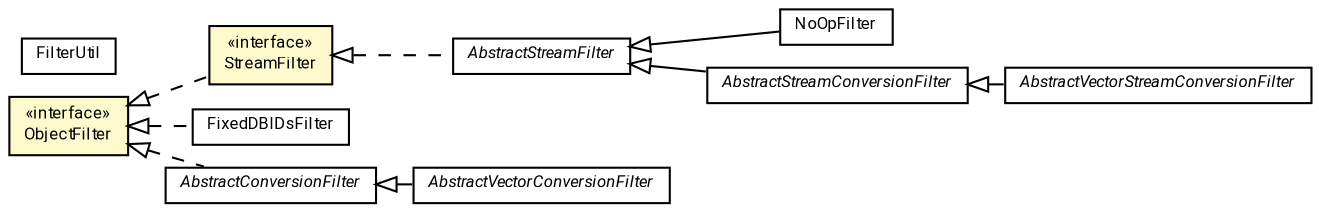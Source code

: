 #!/usr/local/bin/dot
#
# Class diagram 
# Generated by UMLGraph version R5_7_2-60-g0e99a6 (http://www.spinellis.gr/umlgraph/)
#

digraph G {
	graph [fontnames="svg"]
	edge [fontname="Roboto",fontsize=7,labelfontname="Roboto",labelfontsize=7,color="black"];
	node [fontname="Roboto",fontcolor="black",fontsize=8,shape=plaintext,margin=0,width=0,height=0];
	nodesep=0.15;
	ranksep=0.25;
	rankdir=LR;
	// de.lmu.ifi.dbs.elki.datasource.filter.ObjectFilter
	c388005 [label=<<table title="de.lmu.ifi.dbs.elki.datasource.filter.ObjectFilter" border="0" cellborder="1" cellspacing="0" cellpadding="2" bgcolor="LemonChiffon" href="ObjectFilter.html" target="_parent">
		<tr><td><table border="0" cellspacing="0" cellpadding="1">
		<tr><td align="center" balign="center"> &#171;interface&#187; </td></tr>
		<tr><td align="center" balign="center"> <font face="Roboto">ObjectFilter</font> </td></tr>
		</table></td></tr>
		</table>>, URL="ObjectFilter.html"];
	// de.lmu.ifi.dbs.elki.datasource.filter.StreamFilter
	c388006 [label=<<table title="de.lmu.ifi.dbs.elki.datasource.filter.StreamFilter" border="0" cellborder="1" cellspacing="0" cellpadding="2" bgcolor="LemonChiffon" href="StreamFilter.html" target="_parent">
		<tr><td><table border="0" cellspacing="0" cellpadding="1">
		<tr><td align="center" balign="center"> &#171;interface&#187; </td></tr>
		<tr><td align="center" balign="center"> <font face="Roboto">StreamFilter</font> </td></tr>
		</table></td></tr>
		</table>>, URL="StreamFilter.html"];
	// de.lmu.ifi.dbs.elki.datasource.filter.AbstractStreamFilter
	c389495 [label=<<table title="de.lmu.ifi.dbs.elki.datasource.filter.AbstractStreamFilter" border="0" cellborder="1" cellspacing="0" cellpadding="2" href="AbstractStreamFilter.html" target="_parent">
		<tr><td><table border="0" cellspacing="0" cellpadding="1">
		<tr><td align="center" balign="center"> <font face="Roboto"><i>AbstractStreamFilter</i></font> </td></tr>
		</table></td></tr>
		</table>>, URL="AbstractStreamFilter.html"];
	// de.lmu.ifi.dbs.elki.datasource.filter.FixedDBIDsFilter
	c389496 [label=<<table title="de.lmu.ifi.dbs.elki.datasource.filter.FixedDBIDsFilter" border="0" cellborder="1" cellspacing="0" cellpadding="2" href="FixedDBIDsFilter.html" target="_parent">
		<tr><td><table border="0" cellspacing="0" cellpadding="1">
		<tr><td align="center" balign="center"> <font face="Roboto">FixedDBIDsFilter</font> </td></tr>
		</table></td></tr>
		</table>>, URL="FixedDBIDsFilter.html"];
	// de.lmu.ifi.dbs.elki.datasource.filter.NoOpFilter
	c389498 [label=<<table title="de.lmu.ifi.dbs.elki.datasource.filter.NoOpFilter" border="0" cellborder="1" cellspacing="0" cellpadding="2" href="NoOpFilter.html" target="_parent">
		<tr><td><table border="0" cellspacing="0" cellpadding="1">
		<tr><td align="center" balign="center"> <font face="Roboto">NoOpFilter</font> </td></tr>
		</table></td></tr>
		</table>>, URL="NoOpFilter.html"];
	// de.lmu.ifi.dbs.elki.datasource.filter.AbstractVectorStreamConversionFilter<I, O extends de.lmu.ifi.dbs.elki.data.NumberVector>
	c389499 [label=<<table title="de.lmu.ifi.dbs.elki.datasource.filter.AbstractVectorStreamConversionFilter" border="0" cellborder="1" cellspacing="0" cellpadding="2" href="AbstractVectorStreamConversionFilter.html" target="_parent">
		<tr><td><table border="0" cellspacing="0" cellpadding="1">
		<tr><td align="center" balign="center"> <font face="Roboto"><i>AbstractVectorStreamConversionFilter</i></font> </td></tr>
		</table></td></tr>
		</table>>, URL="AbstractVectorStreamConversionFilter.html"];
	// de.lmu.ifi.dbs.elki.datasource.filter.AbstractStreamConversionFilter<I, O>
	c389521 [label=<<table title="de.lmu.ifi.dbs.elki.datasource.filter.AbstractStreamConversionFilter" border="0" cellborder="1" cellspacing="0" cellpadding="2" href="AbstractStreamConversionFilter.html" target="_parent">
		<tr><td><table border="0" cellspacing="0" cellpadding="1">
		<tr><td align="center" balign="center"> <font face="Roboto"><i>AbstractStreamConversionFilter</i></font> </td></tr>
		</table></td></tr>
		</table>>, URL="AbstractStreamConversionFilter.html"];
	// de.lmu.ifi.dbs.elki.datasource.filter.AbstractVectorConversionFilter<I, O extends de.lmu.ifi.dbs.elki.data.NumberVector>
	c389522 [label=<<table title="de.lmu.ifi.dbs.elki.datasource.filter.AbstractVectorConversionFilter" border="0" cellborder="1" cellspacing="0" cellpadding="2" href="AbstractVectorConversionFilter.html" target="_parent">
		<tr><td><table border="0" cellspacing="0" cellpadding="1">
		<tr><td align="center" balign="center"> <font face="Roboto"><i>AbstractVectorConversionFilter</i></font> </td></tr>
		</table></td></tr>
		</table>>, URL="AbstractVectorConversionFilter.html"];
	// de.lmu.ifi.dbs.elki.datasource.filter.FilterUtil
	c389523 [label=<<table title="de.lmu.ifi.dbs.elki.datasource.filter.FilterUtil" border="0" cellborder="1" cellspacing="0" cellpadding="2" href="FilterUtil.html" target="_parent">
		<tr><td><table border="0" cellspacing="0" cellpadding="1">
		<tr><td align="center" balign="center"> <font face="Roboto">FilterUtil</font> </td></tr>
		</table></td></tr>
		</table>>, URL="FilterUtil.html"];
	// de.lmu.ifi.dbs.elki.datasource.filter.AbstractConversionFilter<I, O>
	c389544 [label=<<table title="de.lmu.ifi.dbs.elki.datasource.filter.AbstractConversionFilter" border="0" cellborder="1" cellspacing="0" cellpadding="2" href="AbstractConversionFilter.html" target="_parent">
		<tr><td><table border="0" cellspacing="0" cellpadding="1">
		<tr><td align="center" balign="center"> <font face="Roboto"><i>AbstractConversionFilter</i></font> </td></tr>
		</table></td></tr>
		</table>>, URL="AbstractConversionFilter.html"];
	// de.lmu.ifi.dbs.elki.datasource.filter.StreamFilter implements de.lmu.ifi.dbs.elki.datasource.filter.ObjectFilter
	c388005 -> c388006 [arrowtail=empty,style=dashed,dir=back,weight=9];
	// de.lmu.ifi.dbs.elki.datasource.filter.AbstractStreamFilter implements de.lmu.ifi.dbs.elki.datasource.filter.StreamFilter
	c388006 -> c389495 [arrowtail=empty,style=dashed,dir=back,weight=9];
	// de.lmu.ifi.dbs.elki.datasource.filter.FixedDBIDsFilter implements de.lmu.ifi.dbs.elki.datasource.filter.ObjectFilter
	c388005 -> c389496 [arrowtail=empty,style=dashed,dir=back,weight=9];
	// de.lmu.ifi.dbs.elki.datasource.filter.NoOpFilter extends de.lmu.ifi.dbs.elki.datasource.filter.AbstractStreamFilter
	c389495 -> c389498 [arrowtail=empty,dir=back,weight=10];
	// de.lmu.ifi.dbs.elki.datasource.filter.AbstractVectorStreamConversionFilter<I, O extends de.lmu.ifi.dbs.elki.data.NumberVector> extends de.lmu.ifi.dbs.elki.datasource.filter.AbstractStreamConversionFilter<I, O>
	c389521 -> c389499 [arrowtail=empty,dir=back,weight=10];
	// de.lmu.ifi.dbs.elki.datasource.filter.AbstractStreamConversionFilter<I, O> extends de.lmu.ifi.dbs.elki.datasource.filter.AbstractStreamFilter
	c389495 -> c389521 [arrowtail=empty,dir=back,weight=10];
	// de.lmu.ifi.dbs.elki.datasource.filter.AbstractVectorConversionFilter<I, O extends de.lmu.ifi.dbs.elki.data.NumberVector> extends de.lmu.ifi.dbs.elki.datasource.filter.AbstractConversionFilter<I, O>
	c389544 -> c389522 [arrowtail=empty,dir=back,weight=10];
	// de.lmu.ifi.dbs.elki.datasource.filter.AbstractConversionFilter<I, O> implements de.lmu.ifi.dbs.elki.datasource.filter.ObjectFilter
	c388005 -> c389544 [arrowtail=empty,style=dashed,dir=back,weight=9];
}

